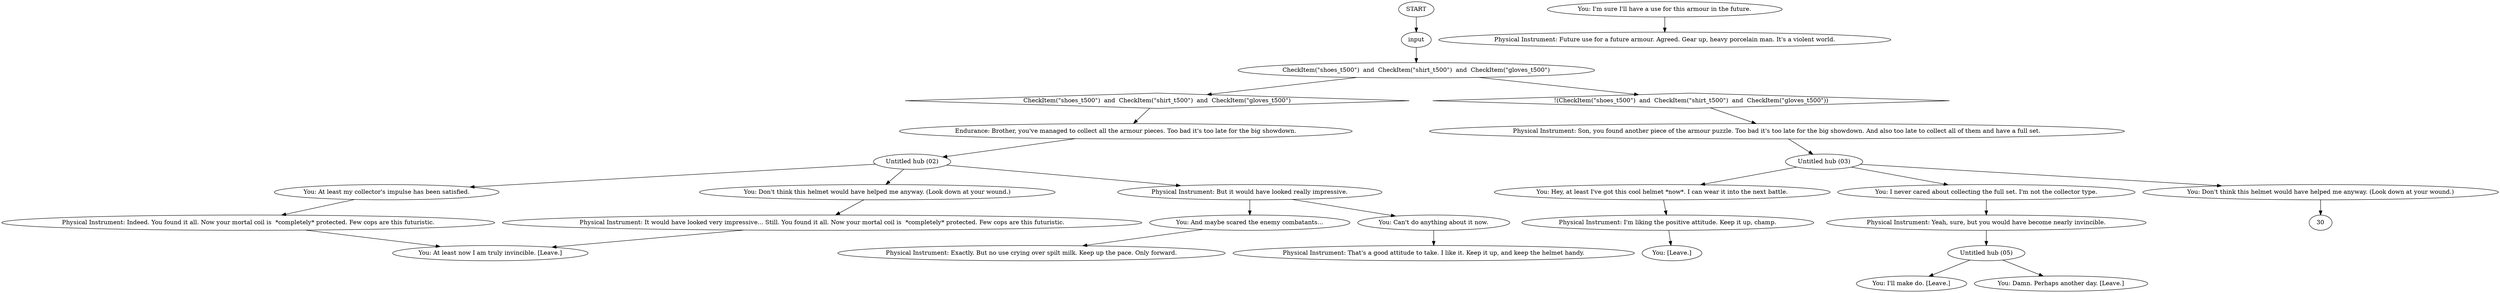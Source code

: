 # SEAFORT ORB / fairweather t500 helmet
# Orb that checks how much armour you've collected after you pick up the helmet.
# ==================================================
digraph G {
	  0 [label="START"];
	  1 [label="input"];
	  2 [label="You: Hey, at least I've got this cool helmet *now*. I can wear it into the next battle."];
	  3 [label="You: I'll make do. [Leave.]"];
	  4 [label="Physical Instrument: That's a good attitude to take. I like it. Keep it up, and keep the helmet handy."];
	  5 [label="Physical Instrument: I'm liking the positive attitude. Keep it up, champ."];
	  6 [label="You: [Leave.]"];
	  7 [label="Untitled hub (03)"];
	  8 [label="Physical Instrument: Yeah, sure, but you would have become nearly invincible."];
	  9 [label="You: At least my collector's impulse has been satisfied."];
	  10 [label="You: I never cared about collecting the full set. I'm not the collector type."];
	  11 [label="Physical Instrument: Future use for a future armour. Agreed. Gear up, heavy porcelain man. It's a violent world."];
	  12 [label="Untitled hub (05)"];
	  13 [label="Physical Instrument: Exactly. But no use crying over spilt milk. Keep up the pace. Only forward."];
	  14 [label="You: Don't think this helmet would have helped me anyway. (Look down at your wound.)"];
	  15 [label="Physical Instrument: It would have looked very impressive... Still. You found it all. Now your mortal coil is  *completely* protected. Few cops are this futuristic."];
	  16 [label="You: Don't think this helmet would have helped me anyway. (Look down at your wound.)"];
	  17 [label="You: And maybe scared the enemy combatants..."];
	  18 [label="You: Damn. Perhaps another day. [Leave.]"];
	  19 [label="You: At least now I am truly invincible. [Leave.]"];
	  20 [label="Untitled hub (02)"];
	  21 [label="You: Can't do anything about it now."];
	  22 [label="Physical Instrument: Indeed. You found it all. Now your mortal coil is  *completely* protected. Few cops are this futuristic."];
	  23 [label="CheckItem(\"shoes_t500\")  and  CheckItem(\"shirt_t500\")  and  CheckItem(\"gloves_t500\")"];
	  24 [label="CheckItem(\"shoes_t500\")  and  CheckItem(\"shirt_t500\")  and  CheckItem(\"gloves_t500\")", shape=diamond];
	  25 [label="!(CheckItem(\"shoes_t500\")  and  CheckItem(\"shirt_t500\")  and  CheckItem(\"gloves_t500\"))", shape=diamond];
	  26 [label="Endurance: Brother, you've managed to collect all the armour pieces. Too bad it's too late for the big showdown."];
	  27 [label="Physical Instrument: Son, you found another piece of the armour puzzle. Too bad it's too late for the big showdown. And also too late to collect all of them and have a full set."];
	  28 [label="You: I'm sure I'll have a use for this armour in the future."];
	  29 [label="Physical Instrument: But it would have looked really impressive."];
	  0 -> 1
	  1 -> 23
	  2 -> 5
	  5 -> 6
	  7 -> 16
	  7 -> 10
	  7 -> 2
	  8 -> 12
	  9 -> 22
	  10 -> 8
	  12 -> 18
	  12 -> 3
	  14 -> 15
	  15 -> 19
	  16 -> 30
	  17 -> 13
	  20 -> 9
	  20 -> 29
	  20 -> 14
	  21 -> 4
	  22 -> 19
	  23 -> 24
	  23 -> 25
	  24 -> 26
	  25 -> 27
	  26 -> 20
	  27 -> 7
	  28 -> 11
	  29 -> 17
	  29 -> 21
}

